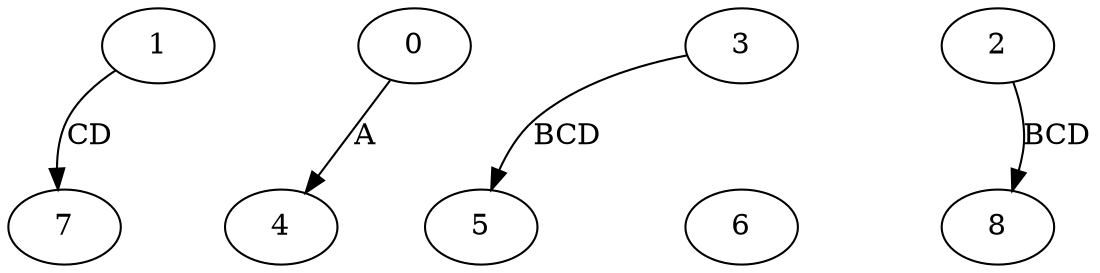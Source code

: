 digraph  {
        0 -> 4	 [label="A"];
	0 -> 5	 [label="BCD", style="invis"];
	0 -> 6	 [label="BC", style="invis"];
	1 -> 4	 [label="BCD", style="invis"];
	1 -> 5	 [label="B", style="invis"];
	1 -> 7	 [label="CD"];
	2 -> 5	 [label="CD", style="invis"];
	2 -> 6	 [label="C", style="invis"];
	2 -> 8	 [label="BCD"];
	3 -> 5	 [label="BCD"];
	3 -> 6	 [label="CD", style="invis"];
	3 -> 8	 [label="A", style="invis"];
}
